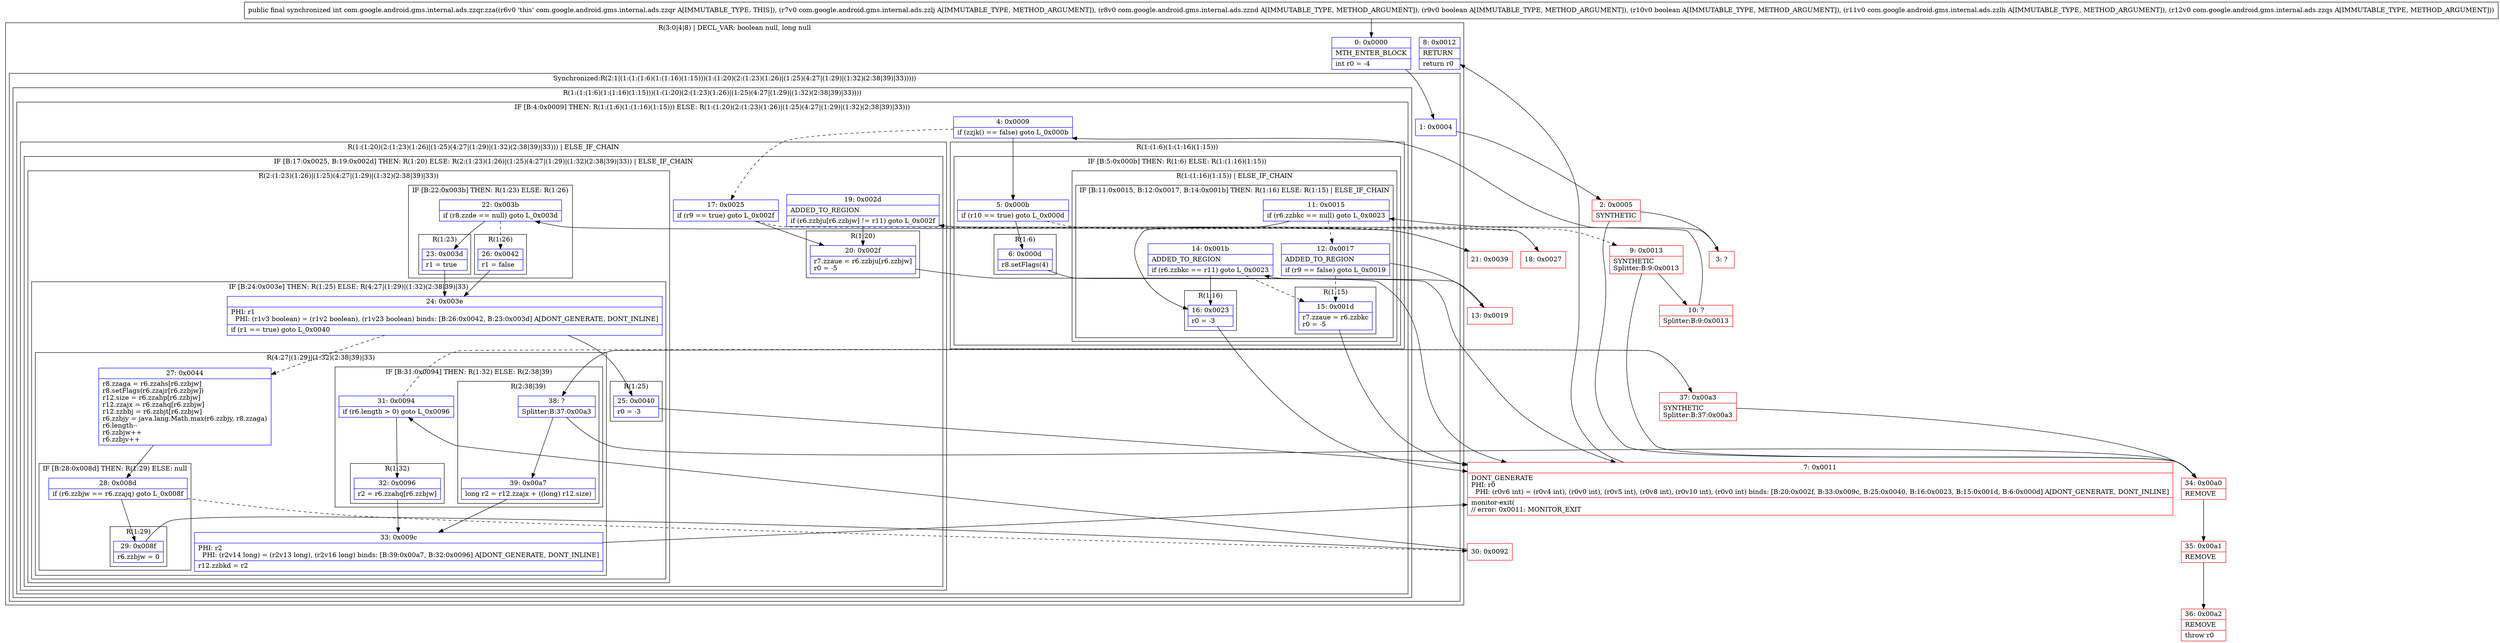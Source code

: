digraph "CFG forcom.google.android.gms.internal.ads.zzqr.zza(Lcom\/google\/android\/gms\/internal\/ads\/zzlj;Lcom\/google\/android\/gms\/internal\/ads\/zznd;ZZLcom\/google\/android\/gms\/internal\/ads\/zzlh;Lcom\/google\/android\/gms\/internal\/ads\/zzqs;)I" {
subgraph cluster_Region_493949338 {
label = "R(3:0|4|8) | DECL_VAR: boolean null, long null\l";
node [shape=record,color=blue];
Node_0 [shape=record,label="{0\:\ 0x0000|MTH_ENTER_BLOCK\l|int r0 = \-4\l}"];
subgraph cluster_SynchronizedRegion_1835155077 {
label = "Synchronized:R(2:1|(1:(1:(1:6)(1:(1:16)(1:15)))(1:(1:20)(2:(1:23)(1:26)|(1:25)(4:27|(1:29)|(1:32)(2:38|39)|33)))))";
node [shape=record,color=blue];
Node_1 [shape=record,label="{1\:\ 0x0004}"];
subgraph cluster_Region_2091817678 {
label = "R(1:(1:(1:6)(1:(1:16)(1:15)))(1:(1:20)(2:(1:23)(1:26)|(1:25)(4:27|(1:29)|(1:32)(2:38|39)|33))))";
node [shape=record,color=blue];
subgraph cluster_IfRegion_687264440 {
label = "IF [B:4:0x0009] THEN: R(1:(1:6)(1:(1:16)(1:15))) ELSE: R(1:(1:20)(2:(1:23)(1:26)|(1:25)(4:27|(1:29)|(1:32)(2:38|39)|33)))";
node [shape=record,color=blue];
Node_4 [shape=record,label="{4\:\ 0x0009|if (zzjk() == false) goto L_0x000b\l}"];
subgraph cluster_Region_2074390260 {
label = "R(1:(1:6)(1:(1:16)(1:15)))";
node [shape=record,color=blue];
subgraph cluster_IfRegion_130949395 {
label = "IF [B:5:0x000b] THEN: R(1:6) ELSE: R(1:(1:16)(1:15))";
node [shape=record,color=blue];
Node_5 [shape=record,label="{5\:\ 0x000b|if (r10 == true) goto L_0x000d\l}"];
subgraph cluster_Region_255763406 {
label = "R(1:6)";
node [shape=record,color=blue];
Node_6 [shape=record,label="{6\:\ 0x000d|r8.setFlags(4)\l}"];
}
subgraph cluster_Region_289657731 {
label = "R(1:(1:16)(1:15)) | ELSE_IF_CHAIN\l";
node [shape=record,color=blue];
subgraph cluster_IfRegion_1338903633 {
label = "IF [B:11:0x0015, B:12:0x0017, B:14:0x001b] THEN: R(1:16) ELSE: R(1:15) | ELSE_IF_CHAIN\l";
node [shape=record,color=blue];
Node_11 [shape=record,label="{11\:\ 0x0015|if (r6.zzbkc == null) goto L_0x0023\l}"];
Node_12 [shape=record,label="{12\:\ 0x0017|ADDED_TO_REGION\l|if (r9 == false) goto L_0x0019\l}"];
Node_14 [shape=record,label="{14\:\ 0x001b|ADDED_TO_REGION\l|if (r6.zzbkc == r11) goto L_0x0023\l}"];
subgraph cluster_Region_1470989477 {
label = "R(1:16)";
node [shape=record,color=blue];
Node_16 [shape=record,label="{16\:\ 0x0023|r0 = \-3\l}"];
}
subgraph cluster_Region_1120252427 {
label = "R(1:15)";
node [shape=record,color=blue];
Node_15 [shape=record,label="{15\:\ 0x001d|r7.zzaue = r6.zzbkc\lr0 = \-5\l}"];
}
}
}
}
}
subgraph cluster_Region_972978690 {
label = "R(1:(1:20)(2:(1:23)(1:26)|(1:25)(4:27|(1:29)|(1:32)(2:38|39)|33))) | ELSE_IF_CHAIN\l";
node [shape=record,color=blue];
subgraph cluster_IfRegion_1126473248 {
label = "IF [B:17:0x0025, B:19:0x002d] THEN: R(1:20) ELSE: R(2:(1:23)(1:26)|(1:25)(4:27|(1:29)|(1:32)(2:38|39)|33)) | ELSE_IF_CHAIN\l";
node [shape=record,color=blue];
Node_17 [shape=record,label="{17\:\ 0x0025|if (r9 == true) goto L_0x002f\l}"];
Node_19 [shape=record,label="{19\:\ 0x002d|ADDED_TO_REGION\l|if (r6.zzbju[r6.zzbjw] != r11) goto L_0x002f\l}"];
subgraph cluster_Region_2121681768 {
label = "R(1:20)";
node [shape=record,color=blue];
Node_20 [shape=record,label="{20\:\ 0x002f|r7.zzaue = r6.zzbju[r6.zzbjw]\lr0 = \-5\l}"];
}
subgraph cluster_Region_1291092492 {
label = "R(2:(1:23)(1:26)|(1:25)(4:27|(1:29)|(1:32)(2:38|39)|33))";
node [shape=record,color=blue];
subgraph cluster_IfRegion_1936171847 {
label = "IF [B:22:0x003b] THEN: R(1:23) ELSE: R(1:26)";
node [shape=record,color=blue];
Node_22 [shape=record,label="{22\:\ 0x003b|if (r8.zzde == null) goto L_0x003d\l}"];
subgraph cluster_Region_1188503986 {
label = "R(1:23)";
node [shape=record,color=blue];
Node_23 [shape=record,label="{23\:\ 0x003d|r1 = true\l}"];
}
subgraph cluster_Region_237276208 {
label = "R(1:26)";
node [shape=record,color=blue];
Node_26 [shape=record,label="{26\:\ 0x0042|r1 = false\l}"];
}
}
subgraph cluster_IfRegion_956557635 {
label = "IF [B:24:0x003e] THEN: R(1:25) ELSE: R(4:27|(1:29)|(1:32)(2:38|39)|33)";
node [shape=record,color=blue];
Node_24 [shape=record,label="{24\:\ 0x003e|PHI: r1 \l  PHI: (r1v3 boolean) = (r1v2 boolean), (r1v23 boolean) binds: [B:26:0x0042, B:23:0x003d] A[DONT_GENERATE, DONT_INLINE]\l|if (r1 == true) goto L_0x0040\l}"];
subgraph cluster_Region_1145151313 {
label = "R(1:25)";
node [shape=record,color=blue];
Node_25 [shape=record,label="{25\:\ 0x0040|r0 = \-3\l}"];
}
subgraph cluster_Region_1588700637 {
label = "R(4:27|(1:29)|(1:32)(2:38|39)|33)";
node [shape=record,color=blue];
Node_27 [shape=record,label="{27\:\ 0x0044|r8.zzaga = r6.zzahs[r6.zzbjw]\lr8.setFlags(r6.zzajr[r6.zzbjw])\lr12.size = r6.zzahp[r6.zzbjw]\lr12.zzajx = r6.zzahq[r6.zzbjw]\lr12.zzbbj = r6.zzbjt[r6.zzbjw]\lr6.zzbjy = java.lang.Math.max(r6.zzbjy, r8.zzaga)\lr6.length\-\-\lr6.zzbjw++\lr6.zzbjv++\l}"];
subgraph cluster_IfRegion_918399205 {
label = "IF [B:28:0x008d] THEN: R(1:29) ELSE: null";
node [shape=record,color=blue];
Node_28 [shape=record,label="{28\:\ 0x008d|if (r6.zzbjw == r6.zzajq) goto L_0x008f\l}"];
subgraph cluster_Region_2022594798 {
label = "R(1:29)";
node [shape=record,color=blue];
Node_29 [shape=record,label="{29\:\ 0x008f|r6.zzbjw = 0\l}"];
}
}
subgraph cluster_IfRegion_1591869261 {
label = "IF [B:31:0x0094] THEN: R(1:32) ELSE: R(2:38|39)";
node [shape=record,color=blue];
Node_31 [shape=record,label="{31\:\ 0x0094|if (r6.length \> 0) goto L_0x0096\l}"];
subgraph cluster_Region_316587308 {
label = "R(1:32)";
node [shape=record,color=blue];
Node_32 [shape=record,label="{32\:\ 0x0096|r2 = r6.zzahq[r6.zzbjw]\l}"];
}
subgraph cluster_Region_2103709025 {
label = "R(2:38|39)";
node [shape=record,color=blue];
Node_38 [shape=record,label="{38\:\ ?|Splitter:B:37:0x00a3\l}"];
Node_39 [shape=record,label="{39\:\ 0x00a7|long r2 = r12.zzajx + ((long) r12.size)\l}"];
}
}
Node_33 [shape=record,label="{33\:\ 0x009c|PHI: r2 \l  PHI: (r2v14 long) = (r2v13 long), (r2v16 long) binds: [B:39:0x00a7, B:32:0x0096] A[DONT_GENERATE, DONT_INLINE]\l|r12.zzbkd = r2\l}"];
}
}
}
}
}
}
}
}
Node_8 [shape=record,label="{8\:\ 0x0012|RETURN\l|return r0\l}"];
}
Node_2 [shape=record,color=red,label="{2\:\ 0x0005|SYNTHETIC\l}"];
Node_3 [shape=record,color=red,label="{3\:\ ?}"];
Node_7 [shape=record,color=red,label="{7\:\ 0x0011|DONT_GENERATE\lPHI: r0 \l  PHI: (r0v6 int) = (r0v4 int), (r0v0 int), (r0v5 int), (r0v8 int), (r0v10 int), (r0v0 int) binds: [B:20:0x002f, B:33:0x009c, B:25:0x0040, B:16:0x0023, B:15:0x001d, B:6:0x000d] A[DONT_GENERATE, DONT_INLINE]\l|monitor\-exit(\l\/\/ error: 0x0011: MONITOR_EXIT  \l}"];
Node_9 [shape=record,color=red,label="{9\:\ 0x0013|SYNTHETIC\lSplitter:B:9:0x0013\l}"];
Node_10 [shape=record,color=red,label="{10\:\ ?|Splitter:B:9:0x0013\l}"];
Node_13 [shape=record,color=red,label="{13\:\ 0x0019}"];
Node_18 [shape=record,color=red,label="{18\:\ 0x0027}"];
Node_21 [shape=record,color=red,label="{21\:\ 0x0039}"];
Node_30 [shape=record,color=red,label="{30\:\ 0x0092}"];
Node_34 [shape=record,color=red,label="{34\:\ 0x00a0|REMOVE\l}"];
Node_35 [shape=record,color=red,label="{35\:\ 0x00a1|REMOVE\l}"];
Node_36 [shape=record,color=red,label="{36\:\ 0x00a2|REMOVE\l|throw r0\l}"];
Node_37 [shape=record,color=red,label="{37\:\ 0x00a3|SYNTHETIC\lSplitter:B:37:0x00a3\l}"];
MethodNode[shape=record,label="{public final synchronized int com.google.android.gms.internal.ads.zzqr.zza((r6v0 'this' com.google.android.gms.internal.ads.zzqr A[IMMUTABLE_TYPE, THIS]), (r7v0 com.google.android.gms.internal.ads.zzlj A[IMMUTABLE_TYPE, METHOD_ARGUMENT]), (r8v0 com.google.android.gms.internal.ads.zznd A[IMMUTABLE_TYPE, METHOD_ARGUMENT]), (r9v0 boolean A[IMMUTABLE_TYPE, METHOD_ARGUMENT]), (r10v0 boolean A[IMMUTABLE_TYPE, METHOD_ARGUMENT]), (r11v0 com.google.android.gms.internal.ads.zzlh A[IMMUTABLE_TYPE, METHOD_ARGUMENT]), (r12v0 com.google.android.gms.internal.ads.zzqs A[IMMUTABLE_TYPE, METHOD_ARGUMENT])) }"];
MethodNode -> Node_0;
Node_0 -> Node_1;
Node_1 -> Node_2;
Node_4 -> Node_5;
Node_4 -> Node_17[style=dashed];
Node_5 -> Node_6;
Node_5 -> Node_9[style=dashed];
Node_6 -> Node_7;
Node_11 -> Node_12[style=dashed];
Node_11 -> Node_16;
Node_12 -> Node_13;
Node_12 -> Node_15[style=dashed];
Node_14 -> Node_15[style=dashed];
Node_14 -> Node_16;
Node_16 -> Node_7;
Node_15 -> Node_7;
Node_17 -> Node_18[style=dashed];
Node_17 -> Node_20;
Node_19 -> Node_20;
Node_19 -> Node_21[style=dashed];
Node_20 -> Node_7;
Node_22 -> Node_23;
Node_22 -> Node_26[style=dashed];
Node_23 -> Node_24;
Node_26 -> Node_24;
Node_24 -> Node_25;
Node_24 -> Node_27[style=dashed];
Node_25 -> Node_7;
Node_27 -> Node_28;
Node_28 -> Node_29;
Node_28 -> Node_30[style=dashed];
Node_29 -> Node_30;
Node_31 -> Node_32;
Node_31 -> Node_37[style=dashed];
Node_32 -> Node_33;
Node_38 -> Node_39;
Node_38 -> Node_34;
Node_39 -> Node_33;
Node_33 -> Node_7;
Node_2 -> Node_3;
Node_2 -> Node_34;
Node_3 -> Node_4;
Node_7 -> Node_8;
Node_9 -> Node_10;
Node_9 -> Node_34;
Node_10 -> Node_11;
Node_13 -> Node_14;
Node_18 -> Node_19;
Node_21 -> Node_22;
Node_30 -> Node_31;
Node_34 -> Node_35;
Node_35 -> Node_36;
Node_37 -> Node_38;
Node_37 -> Node_34;
}


